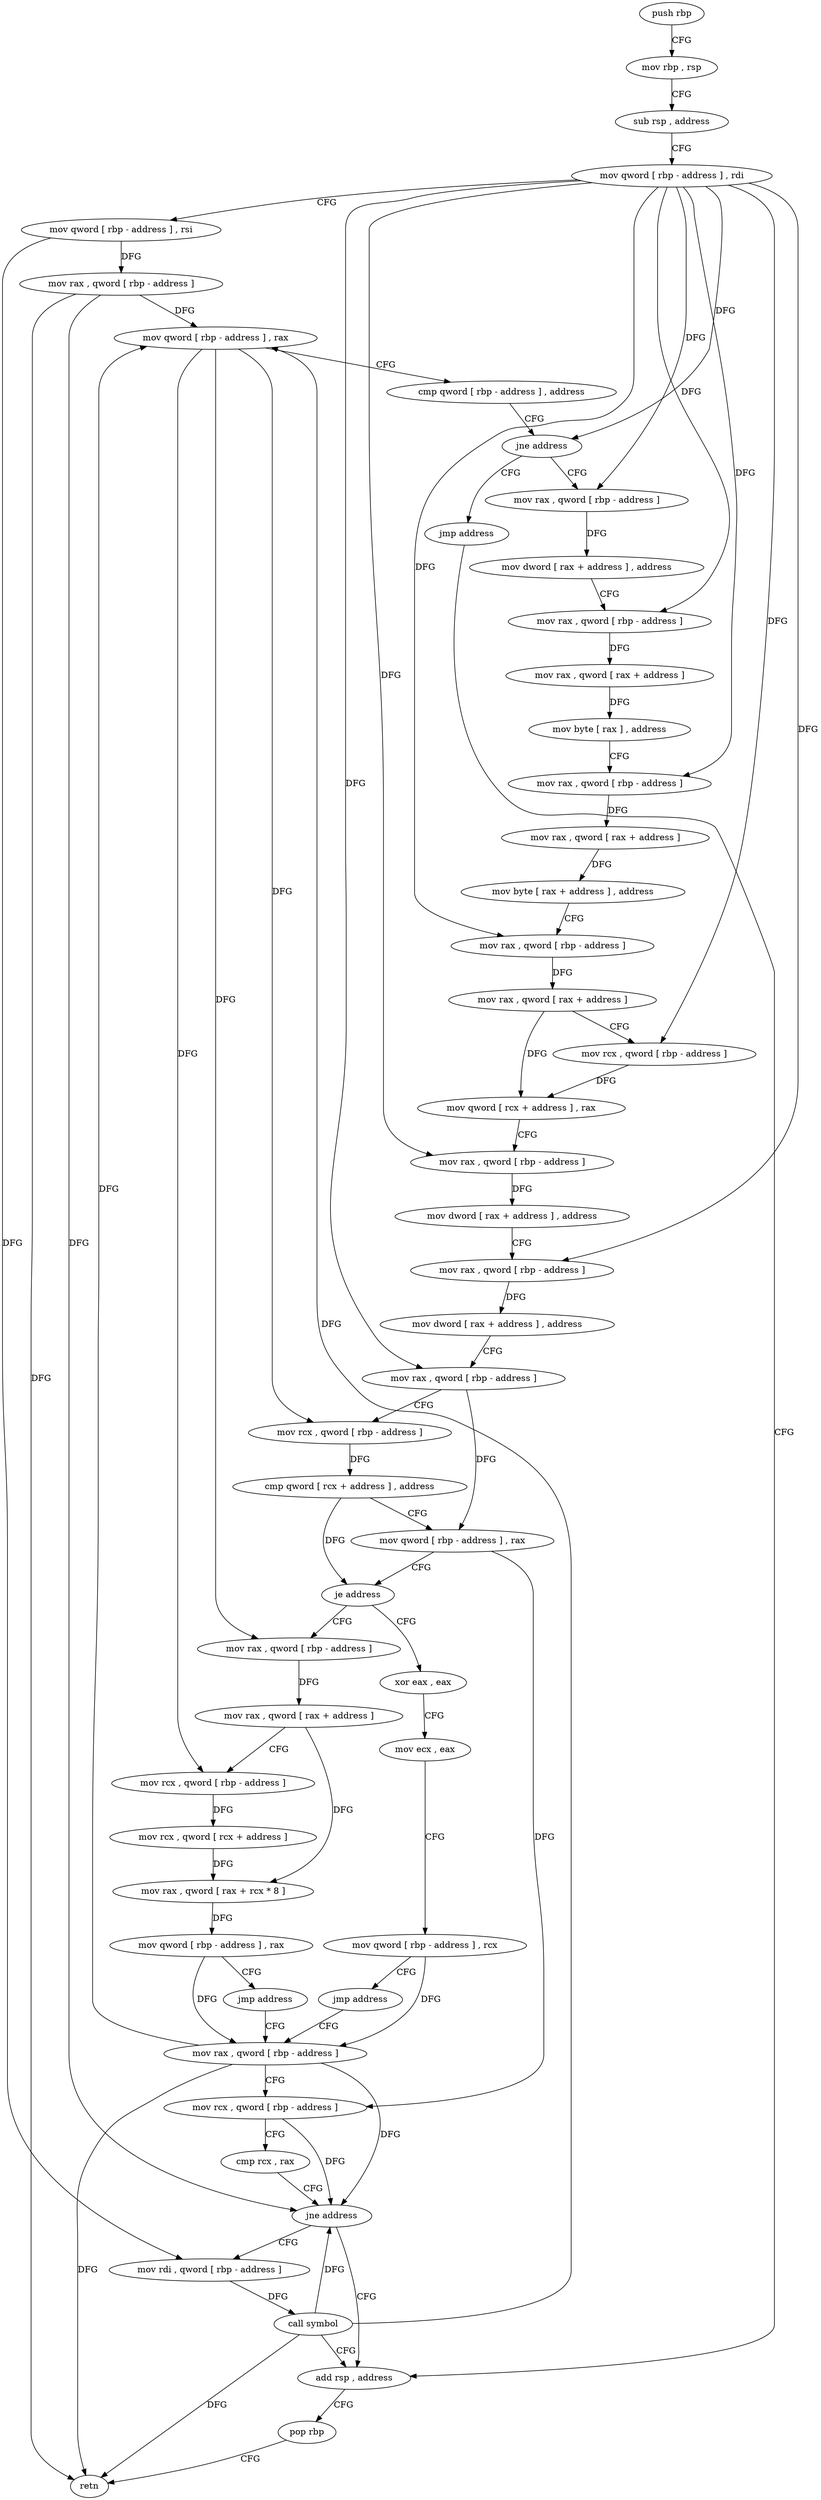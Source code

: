 digraph "func" {
"152048" [label = "push rbp" ]
"152049" [label = "mov rbp , rsp" ]
"152052" [label = "sub rsp , address" ]
"152056" [label = "mov qword [ rbp - address ] , rdi" ]
"152060" [label = "mov qword [ rbp - address ] , rsi" ]
"152064" [label = "mov rax , qword [ rbp - address ]" ]
"152068" [label = "mov qword [ rbp - address ] , rax" ]
"152072" [label = "cmp qword [ rbp - address ] , address" ]
"152077" [label = "jne address" ]
"152088" [label = "mov rax , qword [ rbp - address ]" ]
"152083" [label = "jmp address" ]
"152092" [label = "mov dword [ rax + address ] , address" ]
"152099" [label = "mov rax , qword [ rbp - address ]" ]
"152103" [label = "mov rax , qword [ rax + address ]" ]
"152107" [label = "mov byte [ rax ] , address" ]
"152110" [label = "mov rax , qword [ rbp - address ]" ]
"152114" [label = "mov rax , qword [ rax + address ]" ]
"152118" [label = "mov byte [ rax + address ] , address" ]
"152122" [label = "mov rax , qword [ rbp - address ]" ]
"152126" [label = "mov rax , qword [ rax + address ]" ]
"152130" [label = "mov rcx , qword [ rbp - address ]" ]
"152134" [label = "mov qword [ rcx + address ] , rax" ]
"152138" [label = "mov rax , qword [ rbp - address ]" ]
"152142" [label = "mov dword [ rax + address ] , address" ]
"152149" [label = "mov rax , qword [ rbp - address ]" ]
"152153" [label = "mov dword [ rax + address ] , address" ]
"152160" [label = "mov rax , qword [ rbp - address ]" ]
"152164" [label = "mov rcx , qword [ rbp - address ]" ]
"152168" [label = "cmp qword [ rcx + address ] , address" ]
"152173" [label = "mov qword [ rbp - address ] , rax" ]
"152177" [label = "je address" ]
"152212" [label = "xor eax , eax" ]
"152183" [label = "mov rax , qword [ rbp - address ]" ]
"152251" [label = "add rsp , address" ]
"152214" [label = "mov ecx , eax" ]
"152216" [label = "mov qword [ rbp - address ] , rcx" ]
"152220" [label = "jmp address" ]
"152225" [label = "mov rax , qword [ rbp - address ]" ]
"152187" [label = "mov rax , qword [ rax + address ]" ]
"152191" [label = "mov rcx , qword [ rbp - address ]" ]
"152195" [label = "mov rcx , qword [ rcx + address ]" ]
"152199" [label = "mov rax , qword [ rax + rcx * 8 ]" ]
"152203" [label = "mov qword [ rbp - address ] , rax" ]
"152207" [label = "jmp address" ]
"152255" [label = "pop rbp" ]
"152256" [label = "retn" ]
"152229" [label = "mov rcx , qword [ rbp - address ]" ]
"152233" [label = "cmp rcx , rax" ]
"152236" [label = "jne address" ]
"152242" [label = "mov rdi , qword [ rbp - address ]" ]
"152246" [label = "call symbol" ]
"152048" -> "152049" [ label = "CFG" ]
"152049" -> "152052" [ label = "CFG" ]
"152052" -> "152056" [ label = "CFG" ]
"152056" -> "152060" [ label = "CFG" ]
"152056" -> "152077" [ label = "DFG" ]
"152056" -> "152088" [ label = "DFG" ]
"152056" -> "152099" [ label = "DFG" ]
"152056" -> "152110" [ label = "DFG" ]
"152056" -> "152122" [ label = "DFG" ]
"152056" -> "152130" [ label = "DFG" ]
"152056" -> "152138" [ label = "DFG" ]
"152056" -> "152149" [ label = "DFG" ]
"152056" -> "152160" [ label = "DFG" ]
"152060" -> "152064" [ label = "DFG" ]
"152060" -> "152242" [ label = "DFG" ]
"152064" -> "152068" [ label = "DFG" ]
"152064" -> "152256" [ label = "DFG" ]
"152064" -> "152236" [ label = "DFG" ]
"152068" -> "152072" [ label = "CFG" ]
"152068" -> "152164" [ label = "DFG" ]
"152068" -> "152183" [ label = "DFG" ]
"152068" -> "152191" [ label = "DFG" ]
"152072" -> "152077" [ label = "CFG" ]
"152077" -> "152088" [ label = "CFG" ]
"152077" -> "152083" [ label = "CFG" ]
"152088" -> "152092" [ label = "DFG" ]
"152083" -> "152251" [ label = "CFG" ]
"152092" -> "152099" [ label = "CFG" ]
"152099" -> "152103" [ label = "DFG" ]
"152103" -> "152107" [ label = "DFG" ]
"152107" -> "152110" [ label = "CFG" ]
"152110" -> "152114" [ label = "DFG" ]
"152114" -> "152118" [ label = "DFG" ]
"152118" -> "152122" [ label = "CFG" ]
"152122" -> "152126" [ label = "DFG" ]
"152126" -> "152130" [ label = "CFG" ]
"152126" -> "152134" [ label = "DFG" ]
"152130" -> "152134" [ label = "DFG" ]
"152134" -> "152138" [ label = "CFG" ]
"152138" -> "152142" [ label = "DFG" ]
"152142" -> "152149" [ label = "CFG" ]
"152149" -> "152153" [ label = "DFG" ]
"152153" -> "152160" [ label = "CFG" ]
"152160" -> "152164" [ label = "CFG" ]
"152160" -> "152173" [ label = "DFG" ]
"152164" -> "152168" [ label = "DFG" ]
"152168" -> "152173" [ label = "CFG" ]
"152168" -> "152177" [ label = "DFG" ]
"152173" -> "152177" [ label = "CFG" ]
"152173" -> "152229" [ label = "DFG" ]
"152177" -> "152212" [ label = "CFG" ]
"152177" -> "152183" [ label = "CFG" ]
"152212" -> "152214" [ label = "CFG" ]
"152183" -> "152187" [ label = "DFG" ]
"152251" -> "152255" [ label = "CFG" ]
"152214" -> "152216" [ label = "CFG" ]
"152216" -> "152220" [ label = "CFG" ]
"152216" -> "152225" [ label = "DFG" ]
"152220" -> "152225" [ label = "CFG" ]
"152225" -> "152229" [ label = "CFG" ]
"152225" -> "152068" [ label = "DFG" ]
"152225" -> "152256" [ label = "DFG" ]
"152225" -> "152236" [ label = "DFG" ]
"152187" -> "152191" [ label = "CFG" ]
"152187" -> "152199" [ label = "DFG" ]
"152191" -> "152195" [ label = "DFG" ]
"152195" -> "152199" [ label = "DFG" ]
"152199" -> "152203" [ label = "DFG" ]
"152203" -> "152207" [ label = "CFG" ]
"152203" -> "152225" [ label = "DFG" ]
"152207" -> "152225" [ label = "CFG" ]
"152255" -> "152256" [ label = "CFG" ]
"152229" -> "152233" [ label = "CFG" ]
"152229" -> "152236" [ label = "DFG" ]
"152233" -> "152236" [ label = "CFG" ]
"152236" -> "152251" [ label = "CFG" ]
"152236" -> "152242" [ label = "CFG" ]
"152242" -> "152246" [ label = "DFG" ]
"152246" -> "152251" [ label = "CFG" ]
"152246" -> "152068" [ label = "DFG" ]
"152246" -> "152236" [ label = "DFG" ]
"152246" -> "152256" [ label = "DFG" ]
}

